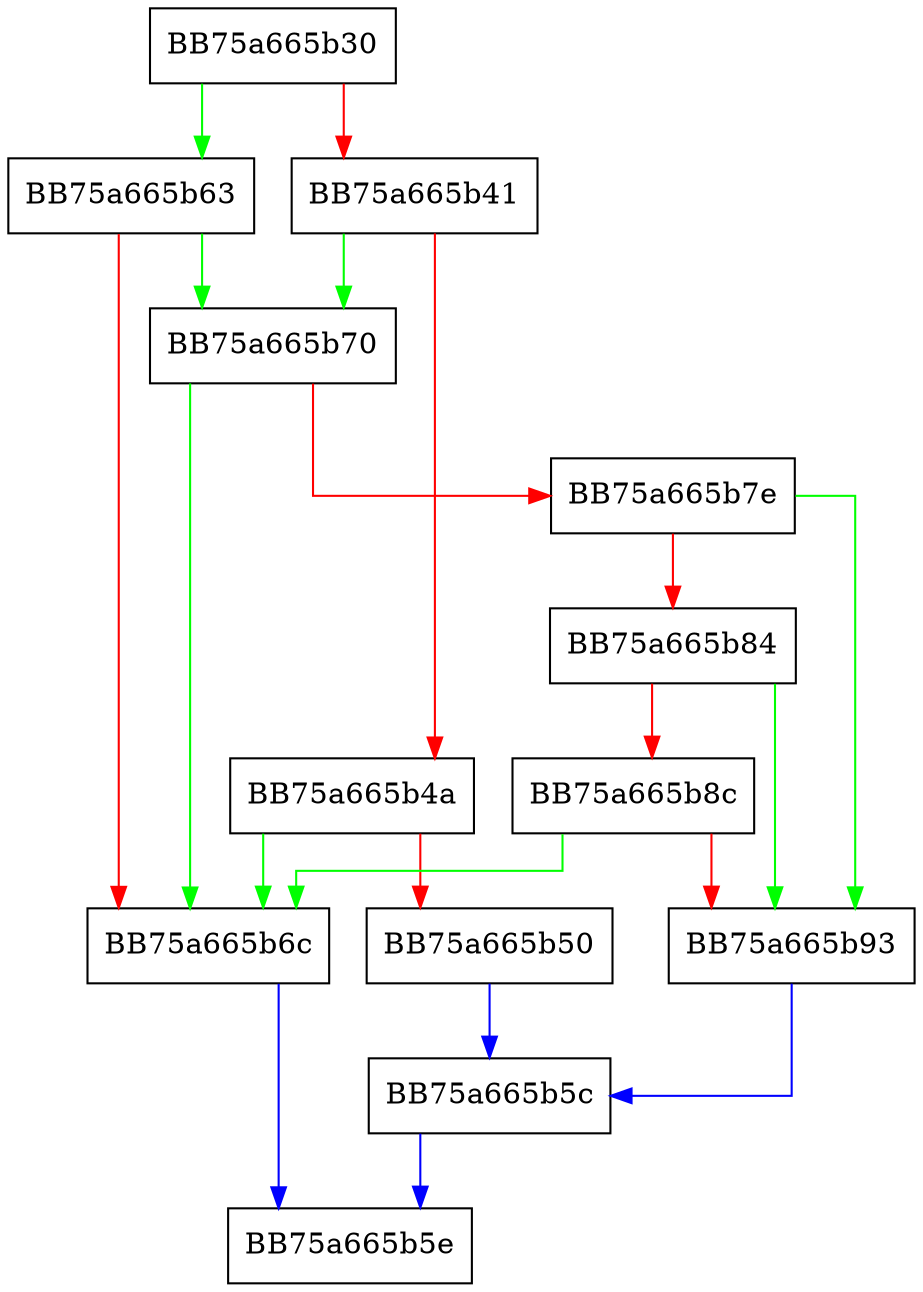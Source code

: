 digraph match_start_line {
  node [shape="box"];
  graph [splines=ortho];
  BB75a665b30 -> BB75a665b63 [color="green"];
  BB75a665b30 -> BB75a665b41 [color="red"];
  BB75a665b41 -> BB75a665b70 [color="green"];
  BB75a665b41 -> BB75a665b4a [color="red"];
  BB75a665b4a -> BB75a665b6c [color="green"];
  BB75a665b4a -> BB75a665b50 [color="red"];
  BB75a665b50 -> BB75a665b5c [color="blue"];
  BB75a665b5c -> BB75a665b5e [color="blue"];
  BB75a665b63 -> BB75a665b70 [color="green"];
  BB75a665b63 -> BB75a665b6c [color="red"];
  BB75a665b6c -> BB75a665b5e [color="blue"];
  BB75a665b70 -> BB75a665b6c [color="green"];
  BB75a665b70 -> BB75a665b7e [color="red"];
  BB75a665b7e -> BB75a665b93 [color="green"];
  BB75a665b7e -> BB75a665b84 [color="red"];
  BB75a665b84 -> BB75a665b93 [color="green"];
  BB75a665b84 -> BB75a665b8c [color="red"];
  BB75a665b8c -> BB75a665b6c [color="green"];
  BB75a665b8c -> BB75a665b93 [color="red"];
  BB75a665b93 -> BB75a665b5c [color="blue"];
}